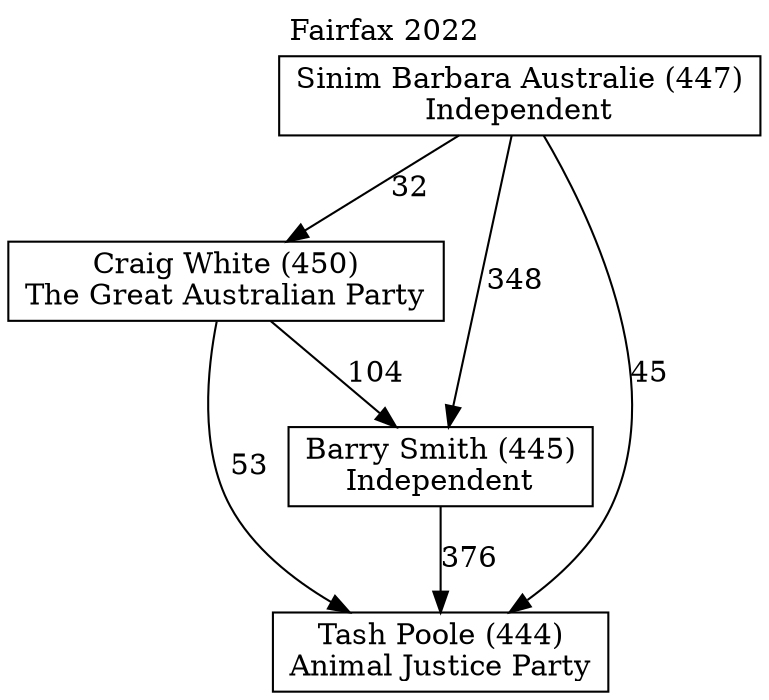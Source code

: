// House preference flow
digraph "Tash Poole (444)_Fairfax_2022" {
	graph [label="Fairfax 2022" labelloc=t mclimit=10]
	node [shape=box]
	"Craig White (450)" [label="Craig White (450)
The Great Australian Party"]
	"Barry Smith (445)" [label="Barry Smith (445)
Independent"]
	"Sinim Barbara Australie (447)" [label="Sinim Barbara Australie (447)
Independent"]
	"Tash Poole (444)" [label="Tash Poole (444)
Animal Justice Party"]
	"Sinim Barbara Australie (447)" -> "Barry Smith (445)" [label=348]
	"Craig White (450)" -> "Tash Poole (444)" [label=53]
	"Sinim Barbara Australie (447)" -> "Tash Poole (444)" [label=45]
	"Barry Smith (445)" -> "Tash Poole (444)" [label=376]
	"Sinim Barbara Australie (447)" -> "Craig White (450)" [label=32]
	"Craig White (450)" -> "Barry Smith (445)" [label=104]
}
